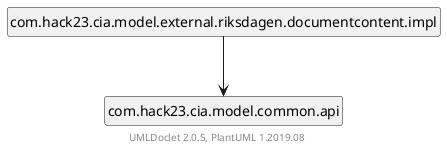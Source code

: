 @startuml
    set namespaceSeparator none
    hide circle
    hide empty fields
    hide empty methods

    com.hack23.cia.model.external.riksdagen.documentcontent.impl --> com.hack23.cia.model.common.api

    ' Package links
    class "com.hack23.cia.model.external.riksdagen.documentcontent.impl" [[com/hack23/cia/model/external/riksdagen/documentcontent/impl/package-summary.html]] {
    }

    center footer UMLDoclet 2.0.5, PlantUML 1.2019.08
@enduml
